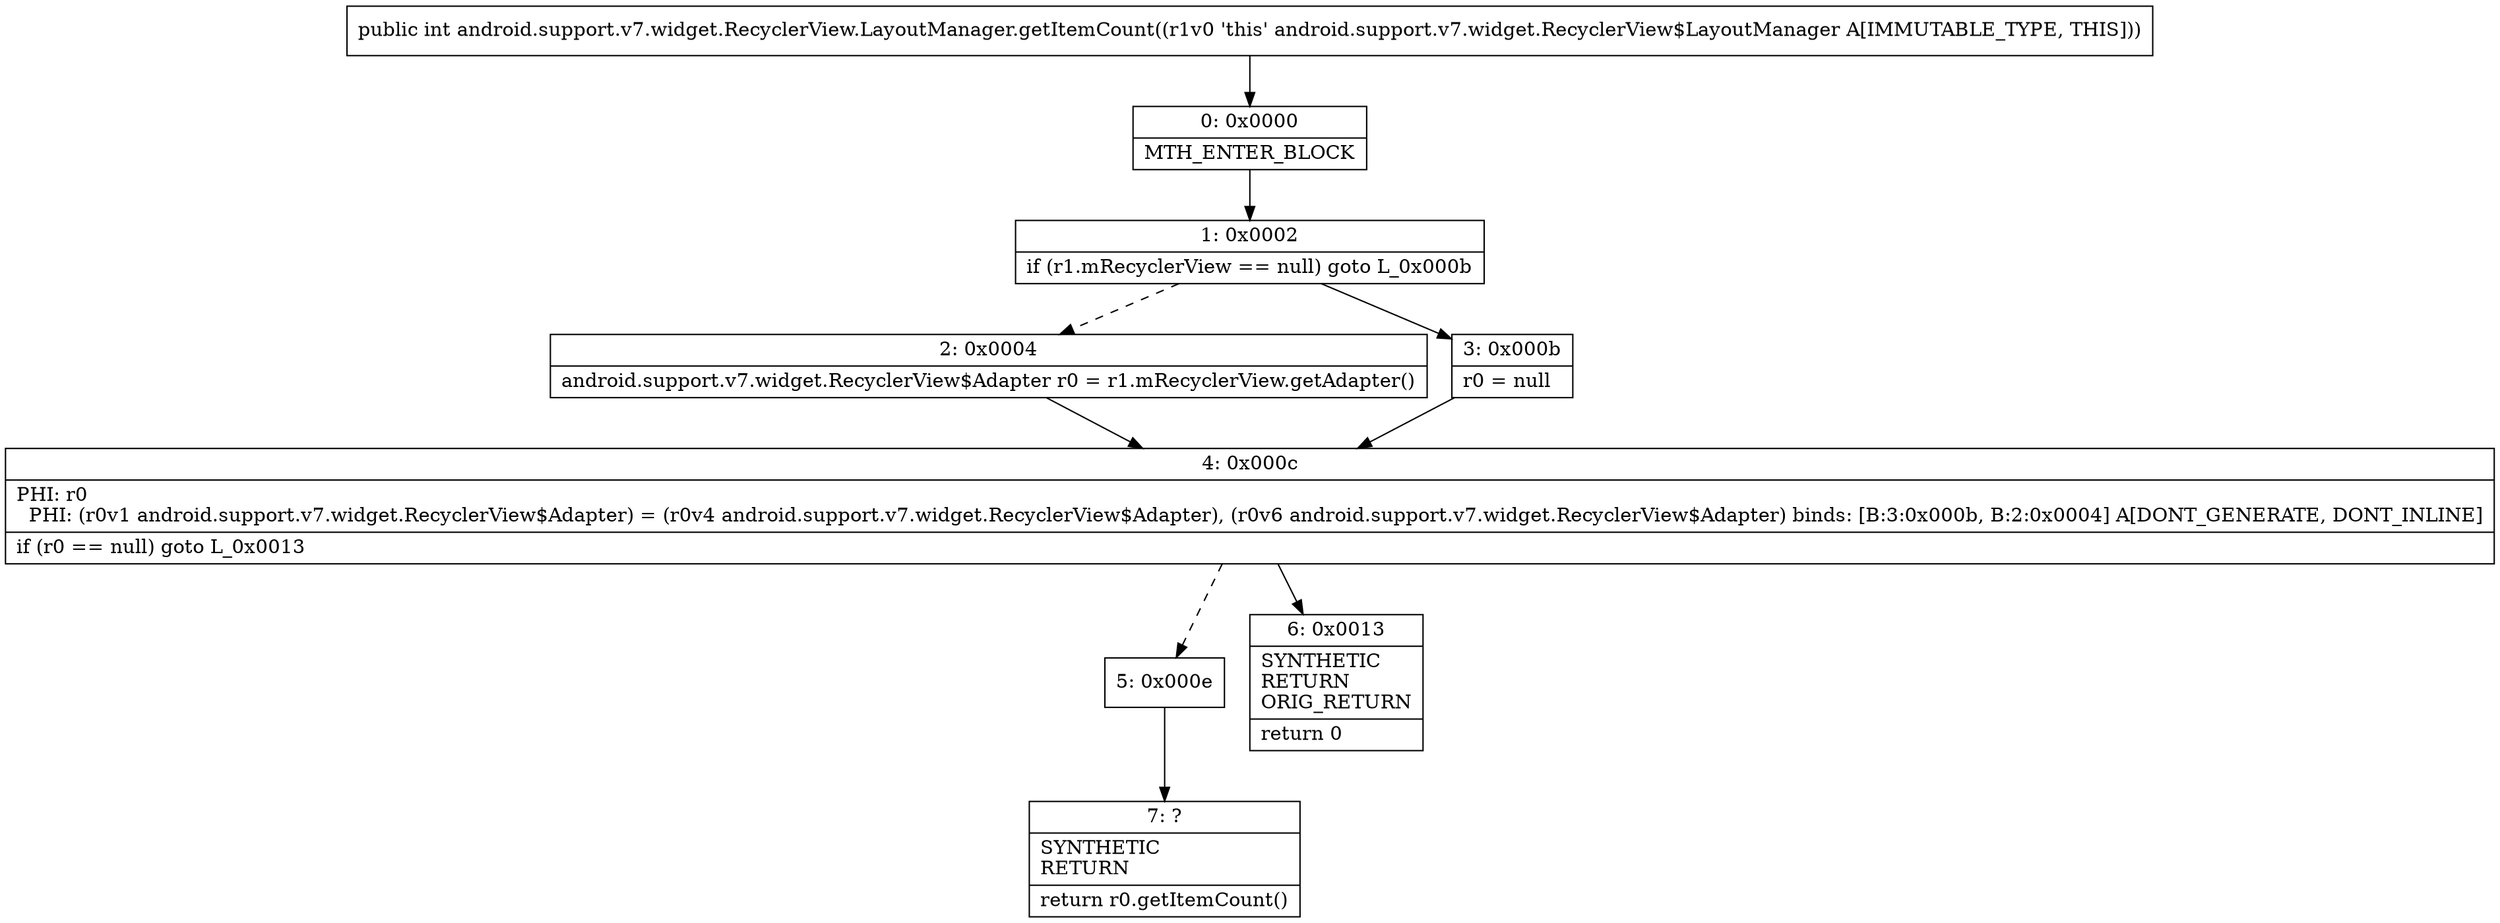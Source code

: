 digraph "CFG forandroid.support.v7.widget.RecyclerView.LayoutManager.getItemCount()I" {
Node_0 [shape=record,label="{0\:\ 0x0000|MTH_ENTER_BLOCK\l}"];
Node_1 [shape=record,label="{1\:\ 0x0002|if (r1.mRecyclerView == null) goto L_0x000b\l}"];
Node_2 [shape=record,label="{2\:\ 0x0004|android.support.v7.widget.RecyclerView$Adapter r0 = r1.mRecyclerView.getAdapter()\l}"];
Node_3 [shape=record,label="{3\:\ 0x000b|r0 = null\l}"];
Node_4 [shape=record,label="{4\:\ 0x000c|PHI: r0 \l  PHI: (r0v1 android.support.v7.widget.RecyclerView$Adapter) = (r0v4 android.support.v7.widget.RecyclerView$Adapter), (r0v6 android.support.v7.widget.RecyclerView$Adapter) binds: [B:3:0x000b, B:2:0x0004] A[DONT_GENERATE, DONT_INLINE]\l|if (r0 == null) goto L_0x0013\l}"];
Node_5 [shape=record,label="{5\:\ 0x000e}"];
Node_6 [shape=record,label="{6\:\ 0x0013|SYNTHETIC\lRETURN\lORIG_RETURN\l|return 0\l}"];
Node_7 [shape=record,label="{7\:\ ?|SYNTHETIC\lRETURN\l|return r0.getItemCount()\l}"];
MethodNode[shape=record,label="{public int android.support.v7.widget.RecyclerView.LayoutManager.getItemCount((r1v0 'this' android.support.v7.widget.RecyclerView$LayoutManager A[IMMUTABLE_TYPE, THIS])) }"];
MethodNode -> Node_0;
Node_0 -> Node_1;
Node_1 -> Node_2[style=dashed];
Node_1 -> Node_3;
Node_2 -> Node_4;
Node_3 -> Node_4;
Node_4 -> Node_5[style=dashed];
Node_4 -> Node_6;
Node_5 -> Node_7;
}


